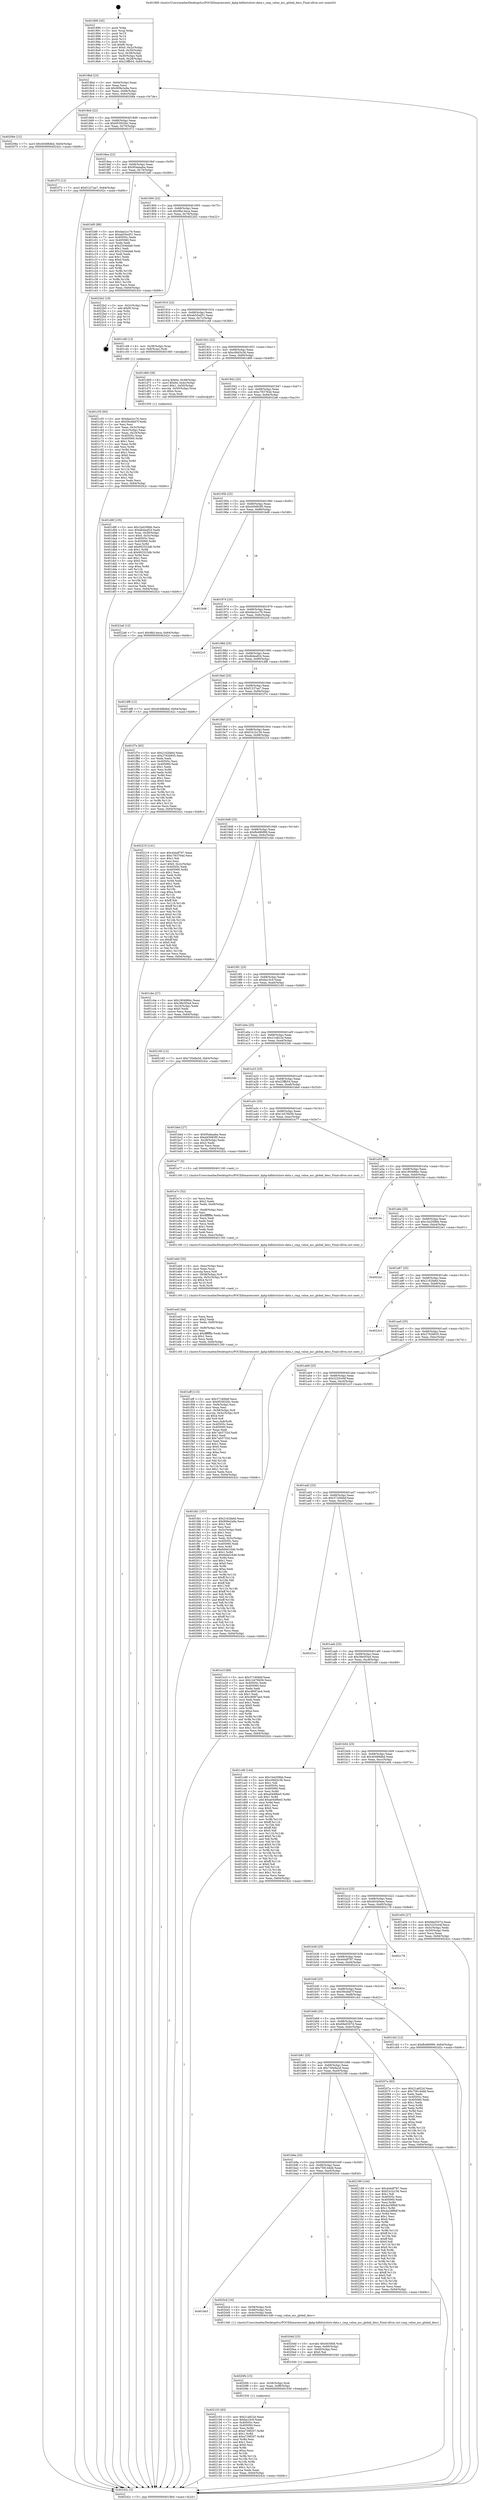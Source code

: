 digraph "0x401890" {
  label = "0x401890 (/mnt/c/Users/mathe/Desktop/tcc/POCII/binaries/extr_kphp-kdblistslists-data.c_cmp_value_asc_global_desc_Final-ollvm.out::main(0))"
  labelloc = "t"
  node[shape=record]

  Entry [label="",width=0.3,height=0.3,shape=circle,fillcolor=black,style=filled]
  "0x4018bd" [label="{
     0x4018bd [23]\l
     | [instrs]\l
     &nbsp;&nbsp;0x4018bd \<+3\>: mov -0x64(%rbp),%eax\l
     &nbsp;&nbsp;0x4018c0 \<+2\>: mov %eax,%ecx\l
     &nbsp;&nbsp;0x4018c2 \<+6\>: sub $0x909e2a9a,%ecx\l
     &nbsp;&nbsp;0x4018c8 \<+3\>: mov %eax,-0x68(%rbp)\l
     &nbsp;&nbsp;0x4018cb \<+3\>: mov %ecx,-0x6c(%rbp)\l
     &nbsp;&nbsp;0x4018ce \<+6\>: je 000000000040206e \<main+0x7de\>\l
  }"]
  "0x40206e" [label="{
     0x40206e [12]\l
     | [instrs]\l
     &nbsp;&nbsp;0x40206e \<+7\>: movl $0x40488dbd,-0x64(%rbp)\l
     &nbsp;&nbsp;0x402075 \<+5\>: jmp 000000000040242c \<main+0xb9c\>\l
  }"]
  "0x4018d4" [label="{
     0x4018d4 [22]\l
     | [instrs]\l
     &nbsp;&nbsp;0x4018d4 \<+5\>: jmp 00000000004018d9 \<main+0x49\>\l
     &nbsp;&nbsp;0x4018d9 \<+3\>: mov -0x68(%rbp),%eax\l
     &nbsp;&nbsp;0x4018dc \<+5\>: sub $0x9539326c,%eax\l
     &nbsp;&nbsp;0x4018e1 \<+3\>: mov %eax,-0x70(%rbp)\l
     &nbsp;&nbsp;0x4018e4 \<+6\>: je 0000000000401f72 \<main+0x6e2\>\l
  }"]
  Exit [label="",width=0.3,height=0.3,shape=circle,fillcolor=black,style=filled,peripheries=2]
  "0x401f72" [label="{
     0x401f72 [12]\l
     | [instrs]\l
     &nbsp;&nbsp;0x401f72 \<+7\>: movl $0xf1237aa7,-0x64(%rbp)\l
     &nbsp;&nbsp;0x401f79 \<+5\>: jmp 000000000040242c \<main+0xb9c\>\l
  }"]
  "0x4018ea" [label="{
     0x4018ea [22]\l
     | [instrs]\l
     &nbsp;&nbsp;0x4018ea \<+5\>: jmp 00000000004018ef \<main+0x5f\>\l
     &nbsp;&nbsp;0x4018ef \<+3\>: mov -0x68(%rbp),%eax\l
     &nbsp;&nbsp;0x4018f2 \<+5\>: sub $0x95abaaba,%eax\l
     &nbsp;&nbsp;0x4018f7 \<+3\>: mov %eax,-0x74(%rbp)\l
     &nbsp;&nbsp;0x4018fa \<+6\>: je 0000000000401bf0 \<main+0x360\>\l
  }"]
  "0x402103" [label="{
     0x402103 [93]\l
     | [instrs]\l
     &nbsp;&nbsp;0x402103 \<+5\>: mov $0x21a822d,%eax\l
     &nbsp;&nbsp;0x402108 \<+5\>: mov $0xba10c9,%edx\l
     &nbsp;&nbsp;0x40210d \<+7\>: mov 0x40505c,%esi\l
     &nbsp;&nbsp;0x402114 \<+7\>: mov 0x405060,%ecx\l
     &nbsp;&nbsp;0x40211b \<+3\>: mov %esi,%r8d\l
     &nbsp;&nbsp;0x40211e \<+7\>: sub $0xa739f207,%r8d\l
     &nbsp;&nbsp;0x402125 \<+4\>: sub $0x1,%r8d\l
     &nbsp;&nbsp;0x402129 \<+7\>: add $0xa739f207,%r8d\l
     &nbsp;&nbsp;0x402130 \<+4\>: imul %r8d,%esi\l
     &nbsp;&nbsp;0x402134 \<+3\>: and $0x1,%esi\l
     &nbsp;&nbsp;0x402137 \<+3\>: cmp $0x0,%esi\l
     &nbsp;&nbsp;0x40213a \<+4\>: sete %r9b\l
     &nbsp;&nbsp;0x40213e \<+3\>: cmp $0xa,%ecx\l
     &nbsp;&nbsp;0x402141 \<+4\>: setl %r10b\l
     &nbsp;&nbsp;0x402145 \<+3\>: mov %r9b,%r11b\l
     &nbsp;&nbsp;0x402148 \<+3\>: and %r10b,%r11b\l
     &nbsp;&nbsp;0x40214b \<+3\>: xor %r10b,%r9b\l
     &nbsp;&nbsp;0x40214e \<+3\>: or %r9b,%r11b\l
     &nbsp;&nbsp;0x402151 \<+4\>: test $0x1,%r11b\l
     &nbsp;&nbsp;0x402155 \<+3\>: cmovne %edx,%eax\l
     &nbsp;&nbsp;0x402158 \<+3\>: mov %eax,-0x64(%rbp)\l
     &nbsp;&nbsp;0x40215b \<+5\>: jmp 000000000040242c \<main+0xb9c\>\l
  }"]
  "0x401bf0" [label="{
     0x401bf0 [88]\l
     | [instrs]\l
     &nbsp;&nbsp;0x401bf0 \<+5\>: mov $0xdae2cc76,%eax\l
     &nbsp;&nbsp;0x401bf5 \<+5\>: mov $0xab55ed51,%ecx\l
     &nbsp;&nbsp;0x401bfa \<+7\>: mov 0x40505c,%edx\l
     &nbsp;&nbsp;0x401c01 \<+7\>: mov 0x405060,%esi\l
     &nbsp;&nbsp;0x401c08 \<+2\>: mov %edx,%edi\l
     &nbsp;&nbsp;0x401c0a \<+6\>: sub $0x2334bda8,%edi\l
     &nbsp;&nbsp;0x401c10 \<+3\>: sub $0x1,%edi\l
     &nbsp;&nbsp;0x401c13 \<+6\>: add $0x2334bda8,%edi\l
     &nbsp;&nbsp;0x401c19 \<+3\>: imul %edi,%edx\l
     &nbsp;&nbsp;0x401c1c \<+3\>: and $0x1,%edx\l
     &nbsp;&nbsp;0x401c1f \<+3\>: cmp $0x0,%edx\l
     &nbsp;&nbsp;0x401c22 \<+4\>: sete %r8b\l
     &nbsp;&nbsp;0x401c26 \<+3\>: cmp $0xa,%esi\l
     &nbsp;&nbsp;0x401c29 \<+4\>: setl %r9b\l
     &nbsp;&nbsp;0x401c2d \<+3\>: mov %r8b,%r10b\l
     &nbsp;&nbsp;0x401c30 \<+3\>: and %r9b,%r10b\l
     &nbsp;&nbsp;0x401c33 \<+3\>: xor %r9b,%r8b\l
     &nbsp;&nbsp;0x401c36 \<+3\>: or %r8b,%r10b\l
     &nbsp;&nbsp;0x401c39 \<+4\>: test $0x1,%r10b\l
     &nbsp;&nbsp;0x401c3d \<+3\>: cmovne %ecx,%eax\l
     &nbsp;&nbsp;0x401c40 \<+3\>: mov %eax,-0x64(%rbp)\l
     &nbsp;&nbsp;0x401c43 \<+5\>: jmp 000000000040242c \<main+0xb9c\>\l
  }"]
  "0x401900" [label="{
     0x401900 [22]\l
     | [instrs]\l
     &nbsp;&nbsp;0x401900 \<+5\>: jmp 0000000000401905 \<main+0x75\>\l
     &nbsp;&nbsp;0x401905 \<+3\>: mov -0x68(%rbp),%eax\l
     &nbsp;&nbsp;0x401908 \<+5\>: sub $0x9fa14eca,%eax\l
     &nbsp;&nbsp;0x40190d \<+3\>: mov %eax,-0x78(%rbp)\l
     &nbsp;&nbsp;0x401910 \<+6\>: je 00000000004022b2 \<main+0xa22\>\l
  }"]
  "0x4020f4" [label="{
     0x4020f4 [15]\l
     | [instrs]\l
     &nbsp;&nbsp;0x4020f4 \<+4\>: mov -0x58(%rbp),%rdi\l
     &nbsp;&nbsp;0x4020f8 \<+6\>: mov %eax,-0xf8(%rbp)\l
     &nbsp;&nbsp;0x4020fe \<+5\>: call 0000000000401030 \<free@plt\>\l
     | [calls]\l
     &nbsp;&nbsp;0x401030 \{1\} (unknown)\l
  }"]
  "0x4022b2" [label="{
     0x4022b2 [19]\l
     | [instrs]\l
     &nbsp;&nbsp;0x4022b2 \<+3\>: mov -0x2c(%rbp),%eax\l
     &nbsp;&nbsp;0x4022b5 \<+7\>: add $0xf0,%rsp\l
     &nbsp;&nbsp;0x4022bc \<+1\>: pop %rbx\l
     &nbsp;&nbsp;0x4022bd \<+2\>: pop %r12\l
     &nbsp;&nbsp;0x4022bf \<+2\>: pop %r14\l
     &nbsp;&nbsp;0x4022c1 \<+2\>: pop %r15\l
     &nbsp;&nbsp;0x4022c3 \<+1\>: pop %rbp\l
     &nbsp;&nbsp;0x4022c4 \<+1\>: ret\l
  }"]
  "0x401916" [label="{
     0x401916 [22]\l
     | [instrs]\l
     &nbsp;&nbsp;0x401916 \<+5\>: jmp 000000000040191b \<main+0x8b\>\l
     &nbsp;&nbsp;0x40191b \<+3\>: mov -0x68(%rbp),%eax\l
     &nbsp;&nbsp;0x40191e \<+5\>: sub $0xab55ed51,%eax\l
     &nbsp;&nbsp;0x401923 \<+3\>: mov %eax,-0x7c(%rbp)\l
     &nbsp;&nbsp;0x401926 \<+6\>: je 0000000000401c48 \<main+0x3b8\>\l
  }"]
  "0x4020dd" [label="{
     0x4020dd [23]\l
     | [instrs]\l
     &nbsp;&nbsp;0x4020dd \<+10\>: movabs $0x4030b6,%rdi\l
     &nbsp;&nbsp;0x4020e7 \<+3\>: mov %eax,-0x60(%rbp)\l
     &nbsp;&nbsp;0x4020ea \<+3\>: mov -0x60(%rbp),%esi\l
     &nbsp;&nbsp;0x4020ed \<+2\>: mov $0x0,%al\l
     &nbsp;&nbsp;0x4020ef \<+5\>: call 0000000000401040 \<printf@plt\>\l
     | [calls]\l
     &nbsp;&nbsp;0x401040 \{1\} (unknown)\l
  }"]
  "0x401c48" [label="{
     0x401c48 [13]\l
     | [instrs]\l
     &nbsp;&nbsp;0x401c48 \<+4\>: mov -0x38(%rbp),%rax\l
     &nbsp;&nbsp;0x401c4c \<+4\>: mov 0x8(%rax),%rdi\l
     &nbsp;&nbsp;0x401c50 \<+5\>: call 0000000000401060 \<atoi@plt\>\l
     | [calls]\l
     &nbsp;&nbsp;0x401060 \{1\} (unknown)\l
  }"]
  "0x40192c" [label="{
     0x40192c [22]\l
     | [instrs]\l
     &nbsp;&nbsp;0x40192c \<+5\>: jmp 0000000000401931 \<main+0xa1\>\l
     &nbsp;&nbsp;0x401931 \<+3\>: mov -0x68(%rbp),%eax\l
     &nbsp;&nbsp;0x401934 \<+5\>: sub $0xc06d3c36,%eax\l
     &nbsp;&nbsp;0x401939 \<+3\>: mov %eax,-0x80(%rbp)\l
     &nbsp;&nbsp;0x40193c \<+6\>: je 0000000000401d69 \<main+0x4d9\>\l
  }"]
  "0x401bb3" [label="{
     0x401bb3\l
  }", style=dashed]
  "0x401d69" [label="{
     0x401d69 [38]\l
     | [instrs]\l
     &nbsp;&nbsp;0x401d69 \<+8\>: movq $0x64,-0x48(%rbp)\l
     &nbsp;&nbsp;0x401d71 \<+7\>: movl $0x64,-0x4c(%rbp)\l
     &nbsp;&nbsp;0x401d78 \<+7\>: movl $0x1,-0x50(%rbp)\l
     &nbsp;&nbsp;0x401d7f \<+4\>: movslq -0x50(%rbp),%rax\l
     &nbsp;&nbsp;0x401d83 \<+4\>: shl $0x4,%rax\l
     &nbsp;&nbsp;0x401d87 \<+3\>: mov %rax,%rdi\l
     &nbsp;&nbsp;0x401d8a \<+5\>: call 0000000000401050 \<malloc@plt\>\l
     | [calls]\l
     &nbsp;&nbsp;0x401050 \{1\} (unknown)\l
  }"]
  "0x401942" [label="{
     0x401942 [25]\l
     | [instrs]\l
     &nbsp;&nbsp;0x401942 \<+5\>: jmp 0000000000401947 \<main+0xb7\>\l
     &nbsp;&nbsp;0x401947 \<+3\>: mov -0x68(%rbp),%eax\l
     &nbsp;&nbsp;0x40194a \<+5\>: sub $0xc783764d,%eax\l
     &nbsp;&nbsp;0x40194f \<+6\>: mov %eax,-0x84(%rbp)\l
     &nbsp;&nbsp;0x401955 \<+6\>: je 00000000004022a6 \<main+0xa16\>\l
  }"]
  "0x4020cd" [label="{
     0x4020cd [16]\l
     | [instrs]\l
     &nbsp;&nbsp;0x4020cd \<+4\>: mov -0x58(%rbp),%rdi\l
     &nbsp;&nbsp;0x4020d1 \<+4\>: mov -0x48(%rbp),%rsi\l
     &nbsp;&nbsp;0x4020d5 \<+3\>: mov -0x4c(%rbp),%edx\l
     &nbsp;&nbsp;0x4020d8 \<+5\>: call 00000000004013d0 \<cmp_value_asc_global_desc\>\l
     | [calls]\l
     &nbsp;&nbsp;0x4013d0 \{1\} (/mnt/c/Users/mathe/Desktop/tcc/POCII/binaries/extr_kphp-kdblistslists-data.c_cmp_value_asc_global_desc_Final-ollvm.out::cmp_value_asc_global_desc)\l
  }"]
  "0x4022a6" [label="{
     0x4022a6 [12]\l
     | [instrs]\l
     &nbsp;&nbsp;0x4022a6 \<+7\>: movl $0x9fa14eca,-0x64(%rbp)\l
     &nbsp;&nbsp;0x4022ad \<+5\>: jmp 000000000040242c \<main+0xb9c\>\l
  }"]
  "0x40195b" [label="{
     0x40195b [25]\l
     | [instrs]\l
     &nbsp;&nbsp;0x40195b \<+5\>: jmp 0000000000401960 \<main+0xd0\>\l
     &nbsp;&nbsp;0x401960 \<+3\>: mov -0x68(%rbp),%eax\l
     &nbsp;&nbsp;0x401963 \<+5\>: sub $0xd45683f0,%eax\l
     &nbsp;&nbsp;0x401968 \<+6\>: mov %eax,-0x88(%rbp)\l
     &nbsp;&nbsp;0x40196e \<+6\>: je 0000000000401bd8 \<main+0x348\>\l
  }"]
  "0x401b9a" [label="{
     0x401b9a [25]\l
     | [instrs]\l
     &nbsp;&nbsp;0x401b9a \<+5\>: jmp 0000000000401b9f \<main+0x30f\>\l
     &nbsp;&nbsp;0x401b9f \<+3\>: mov -0x68(%rbp),%eax\l
     &nbsp;&nbsp;0x401ba2 \<+5\>: sub $0x758144dd,%eax\l
     &nbsp;&nbsp;0x401ba7 \<+6\>: mov %eax,-0xe4(%rbp)\l
     &nbsp;&nbsp;0x401bad \<+6\>: je 00000000004020cd \<main+0x83d\>\l
  }"]
  "0x401bd8" [label="{
     0x401bd8\l
  }", style=dashed]
  "0x401974" [label="{
     0x401974 [25]\l
     | [instrs]\l
     &nbsp;&nbsp;0x401974 \<+5\>: jmp 0000000000401979 \<main+0xe9\>\l
     &nbsp;&nbsp;0x401979 \<+3\>: mov -0x68(%rbp),%eax\l
     &nbsp;&nbsp;0x40197c \<+5\>: sub $0xdae2cc76,%eax\l
     &nbsp;&nbsp;0x401981 \<+6\>: mov %eax,-0x8c(%rbp)\l
     &nbsp;&nbsp;0x401987 \<+6\>: je 00000000004022c5 \<main+0xa35\>\l
  }"]
  "0x402189" [label="{
     0x402189 [144]\l
     | [instrs]\l
     &nbsp;&nbsp;0x402189 \<+5\>: mov $0x444df787,%eax\l
     &nbsp;&nbsp;0x40218e \<+5\>: mov $0xf1b1b156,%ecx\l
     &nbsp;&nbsp;0x402193 \<+2\>: mov $0x1,%dl\l
     &nbsp;&nbsp;0x402195 \<+7\>: mov 0x40505c,%esi\l
     &nbsp;&nbsp;0x40219c \<+7\>: mov 0x405060,%edi\l
     &nbsp;&nbsp;0x4021a3 \<+3\>: mov %esi,%r8d\l
     &nbsp;&nbsp;0x4021a6 \<+7\>: add $0x4a29f9df,%r8d\l
     &nbsp;&nbsp;0x4021ad \<+4\>: sub $0x1,%r8d\l
     &nbsp;&nbsp;0x4021b1 \<+7\>: sub $0x4a29f9df,%r8d\l
     &nbsp;&nbsp;0x4021b8 \<+4\>: imul %r8d,%esi\l
     &nbsp;&nbsp;0x4021bc \<+3\>: and $0x1,%esi\l
     &nbsp;&nbsp;0x4021bf \<+3\>: cmp $0x0,%esi\l
     &nbsp;&nbsp;0x4021c2 \<+4\>: sete %r9b\l
     &nbsp;&nbsp;0x4021c6 \<+3\>: cmp $0xa,%edi\l
     &nbsp;&nbsp;0x4021c9 \<+4\>: setl %r10b\l
     &nbsp;&nbsp;0x4021cd \<+3\>: mov %r9b,%r11b\l
     &nbsp;&nbsp;0x4021d0 \<+4\>: xor $0xff,%r11b\l
     &nbsp;&nbsp;0x4021d4 \<+3\>: mov %r10b,%bl\l
     &nbsp;&nbsp;0x4021d7 \<+3\>: xor $0xff,%bl\l
     &nbsp;&nbsp;0x4021da \<+3\>: xor $0x0,%dl\l
     &nbsp;&nbsp;0x4021dd \<+3\>: mov %r11b,%r14b\l
     &nbsp;&nbsp;0x4021e0 \<+4\>: and $0x0,%r14b\l
     &nbsp;&nbsp;0x4021e4 \<+3\>: and %dl,%r9b\l
     &nbsp;&nbsp;0x4021e7 \<+3\>: mov %bl,%r15b\l
     &nbsp;&nbsp;0x4021ea \<+4\>: and $0x0,%r15b\l
     &nbsp;&nbsp;0x4021ee \<+3\>: and %dl,%r10b\l
     &nbsp;&nbsp;0x4021f1 \<+3\>: or %r9b,%r14b\l
     &nbsp;&nbsp;0x4021f4 \<+3\>: or %r10b,%r15b\l
     &nbsp;&nbsp;0x4021f7 \<+3\>: xor %r15b,%r14b\l
     &nbsp;&nbsp;0x4021fa \<+3\>: or %bl,%r11b\l
     &nbsp;&nbsp;0x4021fd \<+4\>: xor $0xff,%r11b\l
     &nbsp;&nbsp;0x402201 \<+3\>: or $0x0,%dl\l
     &nbsp;&nbsp;0x402204 \<+3\>: and %dl,%r11b\l
     &nbsp;&nbsp;0x402207 \<+3\>: or %r11b,%r14b\l
     &nbsp;&nbsp;0x40220a \<+4\>: test $0x1,%r14b\l
     &nbsp;&nbsp;0x40220e \<+3\>: cmovne %ecx,%eax\l
     &nbsp;&nbsp;0x402211 \<+3\>: mov %eax,-0x64(%rbp)\l
     &nbsp;&nbsp;0x402214 \<+5\>: jmp 000000000040242c \<main+0xb9c\>\l
  }"]
  "0x4022c5" [label="{
     0x4022c5\l
  }", style=dashed]
  "0x40198d" [label="{
     0x40198d [25]\l
     | [instrs]\l
     &nbsp;&nbsp;0x40198d \<+5\>: jmp 0000000000401992 \<main+0x102\>\l
     &nbsp;&nbsp;0x401992 \<+3\>: mov -0x68(%rbp),%eax\l
     &nbsp;&nbsp;0x401995 \<+5\>: sub $0xdb4eaf24,%eax\l
     &nbsp;&nbsp;0x40199a \<+6\>: mov %eax,-0x90(%rbp)\l
     &nbsp;&nbsp;0x4019a0 \<+6\>: je 0000000000401df8 \<main+0x568\>\l
  }"]
  "0x401b81" [label="{
     0x401b81 [25]\l
     | [instrs]\l
     &nbsp;&nbsp;0x401b81 \<+5\>: jmp 0000000000401b86 \<main+0x2f6\>\l
     &nbsp;&nbsp;0x401b86 \<+3\>: mov -0x68(%rbp),%eax\l
     &nbsp;&nbsp;0x401b89 \<+5\>: sub $0x730e9a3d,%eax\l
     &nbsp;&nbsp;0x401b8e \<+6\>: mov %eax,-0xe0(%rbp)\l
     &nbsp;&nbsp;0x401b94 \<+6\>: je 0000000000402189 \<main+0x8f9\>\l
  }"]
  "0x401df8" [label="{
     0x401df8 [12]\l
     | [instrs]\l
     &nbsp;&nbsp;0x401df8 \<+7\>: movl $0x40488dbd,-0x64(%rbp)\l
     &nbsp;&nbsp;0x401dff \<+5\>: jmp 000000000040242c \<main+0xb9c\>\l
  }"]
  "0x4019a6" [label="{
     0x4019a6 [25]\l
     | [instrs]\l
     &nbsp;&nbsp;0x4019a6 \<+5\>: jmp 00000000004019ab \<main+0x11b\>\l
     &nbsp;&nbsp;0x4019ab \<+3\>: mov -0x68(%rbp),%eax\l
     &nbsp;&nbsp;0x4019ae \<+5\>: sub $0xf1237aa7,%eax\l
     &nbsp;&nbsp;0x4019b3 \<+6\>: mov %eax,-0x94(%rbp)\l
     &nbsp;&nbsp;0x4019b9 \<+6\>: je 0000000000401f7e \<main+0x6ee\>\l
  }"]
  "0x40207a" [label="{
     0x40207a [83]\l
     | [instrs]\l
     &nbsp;&nbsp;0x40207a \<+5\>: mov $0x21a822d,%eax\l
     &nbsp;&nbsp;0x40207f \<+5\>: mov $0x758144dd,%ecx\l
     &nbsp;&nbsp;0x402084 \<+2\>: xor %edx,%edx\l
     &nbsp;&nbsp;0x402086 \<+7\>: mov 0x40505c,%esi\l
     &nbsp;&nbsp;0x40208d \<+7\>: mov 0x405060,%edi\l
     &nbsp;&nbsp;0x402094 \<+3\>: sub $0x1,%edx\l
     &nbsp;&nbsp;0x402097 \<+3\>: mov %esi,%r8d\l
     &nbsp;&nbsp;0x40209a \<+3\>: add %edx,%r8d\l
     &nbsp;&nbsp;0x40209d \<+4\>: imul %r8d,%esi\l
     &nbsp;&nbsp;0x4020a1 \<+3\>: and $0x1,%esi\l
     &nbsp;&nbsp;0x4020a4 \<+3\>: cmp $0x0,%esi\l
     &nbsp;&nbsp;0x4020a7 \<+4\>: sete %r9b\l
     &nbsp;&nbsp;0x4020ab \<+3\>: cmp $0xa,%edi\l
     &nbsp;&nbsp;0x4020ae \<+4\>: setl %r10b\l
     &nbsp;&nbsp;0x4020b2 \<+3\>: mov %r9b,%r11b\l
     &nbsp;&nbsp;0x4020b5 \<+3\>: and %r10b,%r11b\l
     &nbsp;&nbsp;0x4020b8 \<+3\>: xor %r10b,%r9b\l
     &nbsp;&nbsp;0x4020bb \<+3\>: or %r9b,%r11b\l
     &nbsp;&nbsp;0x4020be \<+4\>: test $0x1,%r11b\l
     &nbsp;&nbsp;0x4020c2 \<+3\>: cmovne %ecx,%eax\l
     &nbsp;&nbsp;0x4020c5 \<+3\>: mov %eax,-0x64(%rbp)\l
     &nbsp;&nbsp;0x4020c8 \<+5\>: jmp 000000000040242c \<main+0xb9c\>\l
  }"]
  "0x401f7e" [label="{
     0x401f7e [83]\l
     | [instrs]\l
     &nbsp;&nbsp;0x401f7e \<+5\>: mov $0x2162fa6d,%eax\l
     &nbsp;&nbsp;0x401f83 \<+5\>: mov $0x27926835,%ecx\l
     &nbsp;&nbsp;0x401f88 \<+2\>: xor %edx,%edx\l
     &nbsp;&nbsp;0x401f8a \<+7\>: mov 0x40505c,%esi\l
     &nbsp;&nbsp;0x401f91 \<+7\>: mov 0x405060,%edi\l
     &nbsp;&nbsp;0x401f98 \<+3\>: sub $0x1,%edx\l
     &nbsp;&nbsp;0x401f9b \<+3\>: mov %esi,%r8d\l
     &nbsp;&nbsp;0x401f9e \<+3\>: add %edx,%r8d\l
     &nbsp;&nbsp;0x401fa1 \<+4\>: imul %r8d,%esi\l
     &nbsp;&nbsp;0x401fa5 \<+3\>: and $0x1,%esi\l
     &nbsp;&nbsp;0x401fa8 \<+3\>: cmp $0x0,%esi\l
     &nbsp;&nbsp;0x401fab \<+4\>: sete %r9b\l
     &nbsp;&nbsp;0x401faf \<+3\>: cmp $0xa,%edi\l
     &nbsp;&nbsp;0x401fb2 \<+4\>: setl %r10b\l
     &nbsp;&nbsp;0x401fb6 \<+3\>: mov %r9b,%r11b\l
     &nbsp;&nbsp;0x401fb9 \<+3\>: and %r10b,%r11b\l
     &nbsp;&nbsp;0x401fbc \<+3\>: xor %r10b,%r9b\l
     &nbsp;&nbsp;0x401fbf \<+3\>: or %r9b,%r11b\l
     &nbsp;&nbsp;0x401fc2 \<+4\>: test $0x1,%r11b\l
     &nbsp;&nbsp;0x401fc6 \<+3\>: cmovne %ecx,%eax\l
     &nbsp;&nbsp;0x401fc9 \<+3\>: mov %eax,-0x64(%rbp)\l
     &nbsp;&nbsp;0x401fcc \<+5\>: jmp 000000000040242c \<main+0xb9c\>\l
  }"]
  "0x4019bf" [label="{
     0x4019bf [25]\l
     | [instrs]\l
     &nbsp;&nbsp;0x4019bf \<+5\>: jmp 00000000004019c4 \<main+0x134\>\l
     &nbsp;&nbsp;0x4019c4 \<+3\>: mov -0x68(%rbp),%eax\l
     &nbsp;&nbsp;0x4019c7 \<+5\>: sub $0xf1b1b156,%eax\l
     &nbsp;&nbsp;0x4019cc \<+6\>: mov %eax,-0x98(%rbp)\l
     &nbsp;&nbsp;0x4019d2 \<+6\>: je 0000000000402219 \<main+0x989\>\l
  }"]
  "0x401eff" [label="{
     0x401eff [115]\l
     | [instrs]\l
     &nbsp;&nbsp;0x401eff \<+5\>: mov $0x37160bbf,%ecx\l
     &nbsp;&nbsp;0x401f04 \<+5\>: mov $0x9539326c,%edx\l
     &nbsp;&nbsp;0x401f09 \<+6\>: mov -0xf4(%rbp),%esi\l
     &nbsp;&nbsp;0x401f0f \<+3\>: imul %eax,%esi\l
     &nbsp;&nbsp;0x401f12 \<+4\>: mov -0x58(%rbp),%r8\l
     &nbsp;&nbsp;0x401f16 \<+4\>: movslq -0x5c(%rbp),%r9\l
     &nbsp;&nbsp;0x401f1a \<+4\>: shl $0x4,%r9\l
     &nbsp;&nbsp;0x401f1e \<+3\>: add %r9,%r8\l
     &nbsp;&nbsp;0x401f21 \<+4\>: mov %esi,0x8(%r8)\l
     &nbsp;&nbsp;0x401f25 \<+7\>: mov 0x40505c,%eax\l
     &nbsp;&nbsp;0x401f2c \<+7\>: mov 0x405060,%esi\l
     &nbsp;&nbsp;0x401f33 \<+2\>: mov %eax,%edi\l
     &nbsp;&nbsp;0x401f35 \<+6\>: sub $0x7ab5732d,%edi\l
     &nbsp;&nbsp;0x401f3b \<+3\>: sub $0x1,%edi\l
     &nbsp;&nbsp;0x401f3e \<+6\>: add $0x7ab5732d,%edi\l
     &nbsp;&nbsp;0x401f44 \<+3\>: imul %edi,%eax\l
     &nbsp;&nbsp;0x401f47 \<+3\>: and $0x1,%eax\l
     &nbsp;&nbsp;0x401f4a \<+3\>: cmp $0x0,%eax\l
     &nbsp;&nbsp;0x401f4d \<+4\>: sete %r11b\l
     &nbsp;&nbsp;0x401f51 \<+3\>: cmp $0xa,%esi\l
     &nbsp;&nbsp;0x401f54 \<+3\>: setl %bl\l
     &nbsp;&nbsp;0x401f57 \<+3\>: mov %r11b,%r14b\l
     &nbsp;&nbsp;0x401f5a \<+3\>: and %bl,%r14b\l
     &nbsp;&nbsp;0x401f5d \<+3\>: xor %bl,%r11b\l
     &nbsp;&nbsp;0x401f60 \<+3\>: or %r11b,%r14b\l
     &nbsp;&nbsp;0x401f63 \<+4\>: test $0x1,%r14b\l
     &nbsp;&nbsp;0x401f67 \<+3\>: cmovne %edx,%ecx\l
     &nbsp;&nbsp;0x401f6a \<+3\>: mov %ecx,-0x64(%rbp)\l
     &nbsp;&nbsp;0x401f6d \<+5\>: jmp 000000000040242c \<main+0xb9c\>\l
  }"]
  "0x402219" [label="{
     0x402219 [141]\l
     | [instrs]\l
     &nbsp;&nbsp;0x402219 \<+5\>: mov $0x444df787,%eax\l
     &nbsp;&nbsp;0x40221e \<+5\>: mov $0xc783764d,%ecx\l
     &nbsp;&nbsp;0x402223 \<+2\>: mov $0x1,%dl\l
     &nbsp;&nbsp;0x402225 \<+2\>: xor %esi,%esi\l
     &nbsp;&nbsp;0x402227 \<+7\>: movl $0x0,-0x2c(%rbp)\l
     &nbsp;&nbsp;0x40222e \<+7\>: mov 0x40505c,%edi\l
     &nbsp;&nbsp;0x402235 \<+8\>: mov 0x405060,%r8d\l
     &nbsp;&nbsp;0x40223d \<+3\>: sub $0x1,%esi\l
     &nbsp;&nbsp;0x402240 \<+3\>: mov %edi,%r9d\l
     &nbsp;&nbsp;0x402243 \<+3\>: add %esi,%r9d\l
     &nbsp;&nbsp;0x402246 \<+4\>: imul %r9d,%edi\l
     &nbsp;&nbsp;0x40224a \<+3\>: and $0x1,%edi\l
     &nbsp;&nbsp;0x40224d \<+3\>: cmp $0x0,%edi\l
     &nbsp;&nbsp;0x402250 \<+4\>: sete %r10b\l
     &nbsp;&nbsp;0x402254 \<+4\>: cmp $0xa,%r8d\l
     &nbsp;&nbsp;0x402258 \<+4\>: setl %r11b\l
     &nbsp;&nbsp;0x40225c \<+3\>: mov %r10b,%bl\l
     &nbsp;&nbsp;0x40225f \<+3\>: xor $0xff,%bl\l
     &nbsp;&nbsp;0x402262 \<+3\>: mov %r11b,%r14b\l
     &nbsp;&nbsp;0x402265 \<+4\>: xor $0xff,%r14b\l
     &nbsp;&nbsp;0x402269 \<+3\>: xor $0x0,%dl\l
     &nbsp;&nbsp;0x40226c \<+3\>: mov %bl,%r15b\l
     &nbsp;&nbsp;0x40226f \<+4\>: and $0x0,%r15b\l
     &nbsp;&nbsp;0x402273 \<+3\>: and %dl,%r10b\l
     &nbsp;&nbsp;0x402276 \<+3\>: mov %r14b,%r12b\l
     &nbsp;&nbsp;0x402279 \<+4\>: and $0x0,%r12b\l
     &nbsp;&nbsp;0x40227d \<+3\>: and %dl,%r11b\l
     &nbsp;&nbsp;0x402280 \<+3\>: or %r10b,%r15b\l
     &nbsp;&nbsp;0x402283 \<+3\>: or %r11b,%r12b\l
     &nbsp;&nbsp;0x402286 \<+3\>: xor %r12b,%r15b\l
     &nbsp;&nbsp;0x402289 \<+3\>: or %r14b,%bl\l
     &nbsp;&nbsp;0x40228c \<+3\>: xor $0xff,%bl\l
     &nbsp;&nbsp;0x40228f \<+3\>: or $0x0,%dl\l
     &nbsp;&nbsp;0x402292 \<+2\>: and %dl,%bl\l
     &nbsp;&nbsp;0x402294 \<+3\>: or %bl,%r15b\l
     &nbsp;&nbsp;0x402297 \<+4\>: test $0x1,%r15b\l
     &nbsp;&nbsp;0x40229b \<+3\>: cmovne %ecx,%eax\l
     &nbsp;&nbsp;0x40229e \<+3\>: mov %eax,-0x64(%rbp)\l
     &nbsp;&nbsp;0x4022a1 \<+5\>: jmp 000000000040242c \<main+0xb9c\>\l
  }"]
  "0x4019d8" [label="{
     0x4019d8 [25]\l
     | [instrs]\l
     &nbsp;&nbsp;0x4019d8 \<+5\>: jmp 00000000004019dd \<main+0x14d\>\l
     &nbsp;&nbsp;0x4019dd \<+3\>: mov -0x68(%rbp),%eax\l
     &nbsp;&nbsp;0x4019e0 \<+5\>: sub $0xfb486999,%eax\l
     &nbsp;&nbsp;0x4019e5 \<+6\>: mov %eax,-0x9c(%rbp)\l
     &nbsp;&nbsp;0x4019eb \<+6\>: je 0000000000401cbe \<main+0x42e\>\l
  }"]
  "0x401ed3" [label="{
     0x401ed3 [44]\l
     | [instrs]\l
     &nbsp;&nbsp;0x401ed3 \<+2\>: xor %ecx,%ecx\l
     &nbsp;&nbsp;0x401ed5 \<+5\>: mov $0x2,%edx\l
     &nbsp;&nbsp;0x401eda \<+6\>: mov %edx,-0xf0(%rbp)\l
     &nbsp;&nbsp;0x401ee0 \<+1\>: cltd\l
     &nbsp;&nbsp;0x401ee1 \<+6\>: mov -0xf0(%rbp),%esi\l
     &nbsp;&nbsp;0x401ee7 \<+2\>: idiv %esi\l
     &nbsp;&nbsp;0x401ee9 \<+6\>: imul $0xfffffffe,%edx,%edx\l
     &nbsp;&nbsp;0x401eef \<+3\>: sub $0x1,%ecx\l
     &nbsp;&nbsp;0x401ef2 \<+2\>: sub %ecx,%edx\l
     &nbsp;&nbsp;0x401ef4 \<+6\>: mov %edx,-0xf4(%rbp)\l
     &nbsp;&nbsp;0x401efa \<+5\>: call 0000000000401160 \<next_i\>\l
     | [calls]\l
     &nbsp;&nbsp;0x401160 \{1\} (/mnt/c/Users/mathe/Desktop/tcc/POCII/binaries/extr_kphp-kdblistslists-data.c_cmp_value_asc_global_desc_Final-ollvm.out::next_i)\l
  }"]
  "0x401cbe" [label="{
     0x401cbe [27]\l
     | [instrs]\l
     &nbsp;&nbsp;0x401cbe \<+5\>: mov $0x180496bc,%eax\l
     &nbsp;&nbsp;0x401cc3 \<+5\>: mov $0x38e5f3a4,%ecx\l
     &nbsp;&nbsp;0x401cc8 \<+3\>: mov -0x24(%rbp),%edx\l
     &nbsp;&nbsp;0x401ccb \<+3\>: cmp $0x0,%edx\l
     &nbsp;&nbsp;0x401cce \<+3\>: cmove %ecx,%eax\l
     &nbsp;&nbsp;0x401cd1 \<+3\>: mov %eax,-0x64(%rbp)\l
     &nbsp;&nbsp;0x401cd4 \<+5\>: jmp 000000000040242c \<main+0xb9c\>\l
  }"]
  "0x4019f1" [label="{
     0x4019f1 [25]\l
     | [instrs]\l
     &nbsp;&nbsp;0x4019f1 \<+5\>: jmp 00000000004019f6 \<main+0x166\>\l
     &nbsp;&nbsp;0x4019f6 \<+3\>: mov -0x68(%rbp),%eax\l
     &nbsp;&nbsp;0x4019f9 \<+5\>: sub $0xba10c9,%eax\l
     &nbsp;&nbsp;0x4019fe \<+6\>: mov %eax,-0xa0(%rbp)\l
     &nbsp;&nbsp;0x401a04 \<+6\>: je 0000000000402160 \<main+0x8d0\>\l
  }"]
  "0x401eb0" [label="{
     0x401eb0 [35]\l
     | [instrs]\l
     &nbsp;&nbsp;0x401eb0 \<+6\>: mov -0xec(%rbp),%ecx\l
     &nbsp;&nbsp;0x401eb6 \<+3\>: imul %eax,%ecx\l
     &nbsp;&nbsp;0x401eb9 \<+3\>: movslq %ecx,%r8\l
     &nbsp;&nbsp;0x401ebc \<+4\>: mov -0x58(%rbp),%r9\l
     &nbsp;&nbsp;0x401ec0 \<+4\>: movslq -0x5c(%rbp),%r10\l
     &nbsp;&nbsp;0x401ec4 \<+4\>: shl $0x4,%r10\l
     &nbsp;&nbsp;0x401ec8 \<+3\>: add %r10,%r9\l
     &nbsp;&nbsp;0x401ecb \<+3\>: mov %r8,(%r9)\l
     &nbsp;&nbsp;0x401ece \<+5\>: call 0000000000401160 \<next_i\>\l
     | [calls]\l
     &nbsp;&nbsp;0x401160 \{1\} (/mnt/c/Users/mathe/Desktop/tcc/POCII/binaries/extr_kphp-kdblistslists-data.c_cmp_value_asc_global_desc_Final-ollvm.out::next_i)\l
  }"]
  "0x402160" [label="{
     0x402160 [12]\l
     | [instrs]\l
     &nbsp;&nbsp;0x402160 \<+7\>: movl $0x730e9a3d,-0x64(%rbp)\l
     &nbsp;&nbsp;0x402167 \<+5\>: jmp 000000000040242c \<main+0xb9c\>\l
  }"]
  "0x401a0a" [label="{
     0x401a0a [25]\l
     | [instrs]\l
     &nbsp;&nbsp;0x401a0a \<+5\>: jmp 0000000000401a0f \<main+0x17f\>\l
     &nbsp;&nbsp;0x401a0f \<+3\>: mov -0x68(%rbp),%eax\l
     &nbsp;&nbsp;0x401a12 \<+5\>: sub $0x21a822d,%eax\l
     &nbsp;&nbsp;0x401a17 \<+6\>: mov %eax,-0xa4(%rbp)\l
     &nbsp;&nbsp;0x401a1d \<+6\>: je 00000000004023dc \<main+0xb4c\>\l
  }"]
  "0x401e7c" [label="{
     0x401e7c [52]\l
     | [instrs]\l
     &nbsp;&nbsp;0x401e7c \<+2\>: xor %ecx,%ecx\l
     &nbsp;&nbsp;0x401e7e \<+5\>: mov $0x2,%edx\l
     &nbsp;&nbsp;0x401e83 \<+6\>: mov %edx,-0xe8(%rbp)\l
     &nbsp;&nbsp;0x401e89 \<+1\>: cltd\l
     &nbsp;&nbsp;0x401e8a \<+6\>: mov -0xe8(%rbp),%esi\l
     &nbsp;&nbsp;0x401e90 \<+2\>: idiv %esi\l
     &nbsp;&nbsp;0x401e92 \<+6\>: imul $0xfffffffe,%edx,%edx\l
     &nbsp;&nbsp;0x401e98 \<+2\>: mov %ecx,%edi\l
     &nbsp;&nbsp;0x401e9a \<+2\>: sub %edx,%edi\l
     &nbsp;&nbsp;0x401e9c \<+2\>: mov %ecx,%edx\l
     &nbsp;&nbsp;0x401e9e \<+3\>: sub $0x1,%edx\l
     &nbsp;&nbsp;0x401ea1 \<+2\>: add %edx,%edi\l
     &nbsp;&nbsp;0x401ea3 \<+2\>: sub %edi,%ecx\l
     &nbsp;&nbsp;0x401ea5 \<+6\>: mov %ecx,-0xec(%rbp)\l
     &nbsp;&nbsp;0x401eab \<+5\>: call 0000000000401160 \<next_i\>\l
     | [calls]\l
     &nbsp;&nbsp;0x401160 \{1\} (/mnt/c/Users/mathe/Desktop/tcc/POCII/binaries/extr_kphp-kdblistslists-data.c_cmp_value_asc_global_desc_Final-ollvm.out::next_i)\l
  }"]
  "0x4023dc" [label="{
     0x4023dc\l
  }", style=dashed]
  "0x401a23" [label="{
     0x401a23 [25]\l
     | [instrs]\l
     &nbsp;&nbsp;0x401a23 \<+5\>: jmp 0000000000401a28 \<main+0x198\>\l
     &nbsp;&nbsp;0x401a28 \<+3\>: mov -0x68(%rbp),%eax\l
     &nbsp;&nbsp;0x401a2b \<+5\>: sub $0x23ffb54,%eax\l
     &nbsp;&nbsp;0x401a30 \<+6\>: mov %eax,-0xa8(%rbp)\l
     &nbsp;&nbsp;0x401a36 \<+6\>: je 0000000000401bbd \<main+0x32d\>\l
  }"]
  "0x401d8f" [label="{
     0x401d8f [105]\l
     | [instrs]\l
     &nbsp;&nbsp;0x401d8f \<+5\>: mov $0x1b4209bb,%ecx\l
     &nbsp;&nbsp;0x401d94 \<+5\>: mov $0xdb4eaf24,%edx\l
     &nbsp;&nbsp;0x401d99 \<+4\>: mov %rax,-0x58(%rbp)\l
     &nbsp;&nbsp;0x401d9d \<+7\>: movl $0x0,-0x5c(%rbp)\l
     &nbsp;&nbsp;0x401da4 \<+7\>: mov 0x40505c,%esi\l
     &nbsp;&nbsp;0x401dab \<+8\>: mov 0x405060,%r8d\l
     &nbsp;&nbsp;0x401db3 \<+3\>: mov %esi,%r9d\l
     &nbsp;&nbsp;0x401db6 \<+7\>: add $0x902523db,%r9d\l
     &nbsp;&nbsp;0x401dbd \<+4\>: sub $0x1,%r9d\l
     &nbsp;&nbsp;0x401dc1 \<+7\>: sub $0x902523db,%r9d\l
     &nbsp;&nbsp;0x401dc8 \<+4\>: imul %r9d,%esi\l
     &nbsp;&nbsp;0x401dcc \<+3\>: and $0x1,%esi\l
     &nbsp;&nbsp;0x401dcf \<+3\>: cmp $0x0,%esi\l
     &nbsp;&nbsp;0x401dd2 \<+4\>: sete %r10b\l
     &nbsp;&nbsp;0x401dd6 \<+4\>: cmp $0xa,%r8d\l
     &nbsp;&nbsp;0x401dda \<+4\>: setl %r11b\l
     &nbsp;&nbsp;0x401dde \<+3\>: mov %r10b,%bl\l
     &nbsp;&nbsp;0x401de1 \<+3\>: and %r11b,%bl\l
     &nbsp;&nbsp;0x401de4 \<+3\>: xor %r11b,%r10b\l
     &nbsp;&nbsp;0x401de7 \<+3\>: or %r10b,%bl\l
     &nbsp;&nbsp;0x401dea \<+3\>: test $0x1,%bl\l
     &nbsp;&nbsp;0x401ded \<+3\>: cmovne %edx,%ecx\l
     &nbsp;&nbsp;0x401df0 \<+3\>: mov %ecx,-0x64(%rbp)\l
     &nbsp;&nbsp;0x401df3 \<+5\>: jmp 000000000040242c \<main+0xb9c\>\l
  }"]
  "0x401bbd" [label="{
     0x401bbd [27]\l
     | [instrs]\l
     &nbsp;&nbsp;0x401bbd \<+5\>: mov $0x95abaaba,%eax\l
     &nbsp;&nbsp;0x401bc2 \<+5\>: mov $0xd45683f0,%ecx\l
     &nbsp;&nbsp;0x401bc7 \<+3\>: mov -0x28(%rbp),%edx\l
     &nbsp;&nbsp;0x401bca \<+3\>: cmp $0x2,%edx\l
     &nbsp;&nbsp;0x401bcd \<+3\>: cmovne %ecx,%eax\l
     &nbsp;&nbsp;0x401bd0 \<+3\>: mov %eax,-0x64(%rbp)\l
     &nbsp;&nbsp;0x401bd3 \<+5\>: jmp 000000000040242c \<main+0xb9c\>\l
  }"]
  "0x401a3c" [label="{
     0x401a3c [25]\l
     | [instrs]\l
     &nbsp;&nbsp;0x401a3c \<+5\>: jmp 0000000000401a41 \<main+0x1b1\>\l
     &nbsp;&nbsp;0x401a41 \<+3\>: mov -0x68(%rbp),%eax\l
     &nbsp;&nbsp;0x401a44 \<+5\>: sub $0x14476b56,%eax\l
     &nbsp;&nbsp;0x401a49 \<+6\>: mov %eax,-0xac(%rbp)\l
     &nbsp;&nbsp;0x401a4f \<+6\>: je 0000000000401e77 \<main+0x5e7\>\l
  }"]
  "0x40242c" [label="{
     0x40242c [5]\l
     | [instrs]\l
     &nbsp;&nbsp;0x40242c \<+5\>: jmp 00000000004018bd \<main+0x2d\>\l
  }"]
  "0x401890" [label="{
     0x401890 [45]\l
     | [instrs]\l
     &nbsp;&nbsp;0x401890 \<+1\>: push %rbp\l
     &nbsp;&nbsp;0x401891 \<+3\>: mov %rsp,%rbp\l
     &nbsp;&nbsp;0x401894 \<+2\>: push %r15\l
     &nbsp;&nbsp;0x401896 \<+2\>: push %r14\l
     &nbsp;&nbsp;0x401898 \<+2\>: push %r12\l
     &nbsp;&nbsp;0x40189a \<+1\>: push %rbx\l
     &nbsp;&nbsp;0x40189b \<+7\>: sub $0xf0,%rsp\l
     &nbsp;&nbsp;0x4018a2 \<+7\>: movl $0x0,-0x2c(%rbp)\l
     &nbsp;&nbsp;0x4018a9 \<+3\>: mov %edi,-0x30(%rbp)\l
     &nbsp;&nbsp;0x4018ac \<+4\>: mov %rsi,-0x38(%rbp)\l
     &nbsp;&nbsp;0x4018b0 \<+3\>: mov -0x30(%rbp),%edi\l
     &nbsp;&nbsp;0x4018b3 \<+3\>: mov %edi,-0x28(%rbp)\l
     &nbsp;&nbsp;0x4018b6 \<+7\>: movl $0x23ffb54,-0x64(%rbp)\l
  }"]
  "0x401c55" [label="{
     0x401c55 [93]\l
     | [instrs]\l
     &nbsp;&nbsp;0x401c55 \<+5\>: mov $0xdae2cc76,%ecx\l
     &nbsp;&nbsp;0x401c5a \<+5\>: mov $0x59cddd7f,%edx\l
     &nbsp;&nbsp;0x401c5f \<+2\>: xor %esi,%esi\l
     &nbsp;&nbsp;0x401c61 \<+3\>: mov %eax,-0x3c(%rbp)\l
     &nbsp;&nbsp;0x401c64 \<+3\>: mov -0x3c(%rbp),%eax\l
     &nbsp;&nbsp;0x401c67 \<+3\>: mov %eax,-0x24(%rbp)\l
     &nbsp;&nbsp;0x401c6a \<+7\>: mov 0x40505c,%eax\l
     &nbsp;&nbsp;0x401c71 \<+8\>: mov 0x405060,%r8d\l
     &nbsp;&nbsp;0x401c79 \<+3\>: sub $0x1,%esi\l
     &nbsp;&nbsp;0x401c7c \<+3\>: mov %eax,%r9d\l
     &nbsp;&nbsp;0x401c7f \<+3\>: add %esi,%r9d\l
     &nbsp;&nbsp;0x401c82 \<+4\>: imul %r9d,%eax\l
     &nbsp;&nbsp;0x401c86 \<+3\>: and $0x1,%eax\l
     &nbsp;&nbsp;0x401c89 \<+3\>: cmp $0x0,%eax\l
     &nbsp;&nbsp;0x401c8c \<+4\>: sete %r10b\l
     &nbsp;&nbsp;0x401c90 \<+4\>: cmp $0xa,%r8d\l
     &nbsp;&nbsp;0x401c94 \<+4\>: setl %r11b\l
     &nbsp;&nbsp;0x401c98 \<+3\>: mov %r10b,%bl\l
     &nbsp;&nbsp;0x401c9b \<+3\>: and %r11b,%bl\l
     &nbsp;&nbsp;0x401c9e \<+3\>: xor %r11b,%r10b\l
     &nbsp;&nbsp;0x401ca1 \<+3\>: or %r10b,%bl\l
     &nbsp;&nbsp;0x401ca4 \<+3\>: test $0x1,%bl\l
     &nbsp;&nbsp;0x401ca7 \<+3\>: cmovne %edx,%ecx\l
     &nbsp;&nbsp;0x401caa \<+3\>: mov %ecx,-0x64(%rbp)\l
     &nbsp;&nbsp;0x401cad \<+5\>: jmp 000000000040242c \<main+0xb9c\>\l
  }"]
  "0x401b68" [label="{
     0x401b68 [25]\l
     | [instrs]\l
     &nbsp;&nbsp;0x401b68 \<+5\>: jmp 0000000000401b6d \<main+0x2dd\>\l
     &nbsp;&nbsp;0x401b6d \<+3\>: mov -0x68(%rbp),%eax\l
     &nbsp;&nbsp;0x401b70 \<+5\>: sub $0x69a5507d,%eax\l
     &nbsp;&nbsp;0x401b75 \<+6\>: mov %eax,-0xdc(%rbp)\l
     &nbsp;&nbsp;0x401b7b \<+6\>: je 000000000040207a \<main+0x7ea\>\l
  }"]
  "0x401e77" [label="{
     0x401e77 [5]\l
     | [instrs]\l
     &nbsp;&nbsp;0x401e77 \<+5\>: call 0000000000401160 \<next_i\>\l
     | [calls]\l
     &nbsp;&nbsp;0x401160 \{1\} (/mnt/c/Users/mathe/Desktop/tcc/POCII/binaries/extr_kphp-kdblistslists-data.c_cmp_value_asc_global_desc_Final-ollvm.out::next_i)\l
  }"]
  "0x401a55" [label="{
     0x401a55 [25]\l
     | [instrs]\l
     &nbsp;&nbsp;0x401a55 \<+5\>: jmp 0000000000401a5a \<main+0x1ca\>\l
     &nbsp;&nbsp;0x401a5a \<+3\>: mov -0x68(%rbp),%eax\l
     &nbsp;&nbsp;0x401a5d \<+5\>: sub $0x180496bc,%eax\l
     &nbsp;&nbsp;0x401a62 \<+6\>: mov %eax,-0xb0(%rbp)\l
     &nbsp;&nbsp;0x401a68 \<+6\>: je 000000000040216c \<main+0x8dc\>\l
  }"]
  "0x401cb2" [label="{
     0x401cb2 [12]\l
     | [instrs]\l
     &nbsp;&nbsp;0x401cb2 \<+7\>: movl $0xfb486999,-0x64(%rbp)\l
     &nbsp;&nbsp;0x401cb9 \<+5\>: jmp 000000000040242c \<main+0xb9c\>\l
  }"]
  "0x40216c" [label="{
     0x40216c\l
  }", style=dashed]
  "0x401a6e" [label="{
     0x401a6e [25]\l
     | [instrs]\l
     &nbsp;&nbsp;0x401a6e \<+5\>: jmp 0000000000401a73 \<main+0x1e3\>\l
     &nbsp;&nbsp;0x401a73 \<+3\>: mov -0x68(%rbp),%eax\l
     &nbsp;&nbsp;0x401a76 \<+5\>: sub $0x1b4209bb,%eax\l
     &nbsp;&nbsp;0x401a7b \<+6\>: mov %eax,-0xb4(%rbp)\l
     &nbsp;&nbsp;0x401a81 \<+6\>: je 00000000004022e1 \<main+0xa51\>\l
  }"]
  "0x401b4f" [label="{
     0x401b4f [25]\l
     | [instrs]\l
     &nbsp;&nbsp;0x401b4f \<+5\>: jmp 0000000000401b54 \<main+0x2c4\>\l
     &nbsp;&nbsp;0x401b54 \<+3\>: mov -0x68(%rbp),%eax\l
     &nbsp;&nbsp;0x401b57 \<+5\>: sub $0x59cddd7f,%eax\l
     &nbsp;&nbsp;0x401b5c \<+6\>: mov %eax,-0xd8(%rbp)\l
     &nbsp;&nbsp;0x401b62 \<+6\>: je 0000000000401cb2 \<main+0x422\>\l
  }"]
  "0x4022e1" [label="{
     0x4022e1\l
  }", style=dashed]
  "0x401a87" [label="{
     0x401a87 [25]\l
     | [instrs]\l
     &nbsp;&nbsp;0x401a87 \<+5\>: jmp 0000000000401a8c \<main+0x1fc\>\l
     &nbsp;&nbsp;0x401a8c \<+3\>: mov -0x68(%rbp),%eax\l
     &nbsp;&nbsp;0x401a8f \<+5\>: sub $0x2162fa6d,%eax\l
     &nbsp;&nbsp;0x401a94 \<+6\>: mov %eax,-0xb8(%rbp)\l
     &nbsp;&nbsp;0x401a9a \<+6\>: je 00000000004023c3 \<main+0xb33\>\l
  }"]
  "0x40241e" [label="{
     0x40241e\l
  }", style=dashed]
  "0x4023c3" [label="{
     0x4023c3\l
  }", style=dashed]
  "0x401aa0" [label="{
     0x401aa0 [25]\l
     | [instrs]\l
     &nbsp;&nbsp;0x401aa0 \<+5\>: jmp 0000000000401aa5 \<main+0x215\>\l
     &nbsp;&nbsp;0x401aa5 \<+3\>: mov -0x68(%rbp),%eax\l
     &nbsp;&nbsp;0x401aa8 \<+5\>: sub $0x27926835,%eax\l
     &nbsp;&nbsp;0x401aad \<+6\>: mov %eax,-0xbc(%rbp)\l
     &nbsp;&nbsp;0x401ab3 \<+6\>: je 0000000000401fd1 \<main+0x741\>\l
  }"]
  "0x401b36" [label="{
     0x401b36 [25]\l
     | [instrs]\l
     &nbsp;&nbsp;0x401b36 \<+5\>: jmp 0000000000401b3b \<main+0x2ab\>\l
     &nbsp;&nbsp;0x401b3b \<+3\>: mov -0x68(%rbp),%eax\l
     &nbsp;&nbsp;0x401b3e \<+5\>: sub $0x444df787,%eax\l
     &nbsp;&nbsp;0x401b43 \<+6\>: mov %eax,-0xd4(%rbp)\l
     &nbsp;&nbsp;0x401b49 \<+6\>: je 000000000040241e \<main+0xb8e\>\l
  }"]
  "0x401fd1" [label="{
     0x401fd1 [157]\l
     | [instrs]\l
     &nbsp;&nbsp;0x401fd1 \<+5\>: mov $0x2162fa6d,%eax\l
     &nbsp;&nbsp;0x401fd6 \<+5\>: mov $0x909e2a9a,%ecx\l
     &nbsp;&nbsp;0x401fdb \<+2\>: mov $0x1,%dl\l
     &nbsp;&nbsp;0x401fdd \<+2\>: xor %esi,%esi\l
     &nbsp;&nbsp;0x401fdf \<+3\>: mov -0x5c(%rbp),%edi\l
     &nbsp;&nbsp;0x401fe2 \<+3\>: sub $0x1,%esi\l
     &nbsp;&nbsp;0x401fe5 \<+2\>: sub %esi,%edi\l
     &nbsp;&nbsp;0x401fe7 \<+3\>: mov %edi,-0x5c(%rbp)\l
     &nbsp;&nbsp;0x401fea \<+7\>: mov 0x40505c,%esi\l
     &nbsp;&nbsp;0x401ff1 \<+7\>: mov 0x405060,%edi\l
     &nbsp;&nbsp;0x401ff8 \<+3\>: mov %esi,%r8d\l
     &nbsp;&nbsp;0x401ffb \<+7\>: add $0x6d4d1646,%r8d\l
     &nbsp;&nbsp;0x402002 \<+4\>: sub $0x1,%r8d\l
     &nbsp;&nbsp;0x402006 \<+7\>: sub $0x6d4d1646,%r8d\l
     &nbsp;&nbsp;0x40200d \<+4\>: imul %r8d,%esi\l
     &nbsp;&nbsp;0x402011 \<+3\>: and $0x1,%esi\l
     &nbsp;&nbsp;0x402014 \<+3\>: cmp $0x0,%esi\l
     &nbsp;&nbsp;0x402017 \<+4\>: sete %r9b\l
     &nbsp;&nbsp;0x40201b \<+3\>: cmp $0xa,%edi\l
     &nbsp;&nbsp;0x40201e \<+4\>: setl %r10b\l
     &nbsp;&nbsp;0x402022 \<+3\>: mov %r9b,%r11b\l
     &nbsp;&nbsp;0x402025 \<+4\>: xor $0xff,%r11b\l
     &nbsp;&nbsp;0x402029 \<+3\>: mov %r10b,%bl\l
     &nbsp;&nbsp;0x40202c \<+3\>: xor $0xff,%bl\l
     &nbsp;&nbsp;0x40202f \<+3\>: xor $0x1,%dl\l
     &nbsp;&nbsp;0x402032 \<+3\>: mov %r11b,%r14b\l
     &nbsp;&nbsp;0x402035 \<+4\>: and $0xff,%r14b\l
     &nbsp;&nbsp;0x402039 \<+3\>: and %dl,%r9b\l
     &nbsp;&nbsp;0x40203c \<+3\>: mov %bl,%r15b\l
     &nbsp;&nbsp;0x40203f \<+4\>: and $0xff,%r15b\l
     &nbsp;&nbsp;0x402043 \<+3\>: and %dl,%r10b\l
     &nbsp;&nbsp;0x402046 \<+3\>: or %r9b,%r14b\l
     &nbsp;&nbsp;0x402049 \<+3\>: or %r10b,%r15b\l
     &nbsp;&nbsp;0x40204c \<+3\>: xor %r15b,%r14b\l
     &nbsp;&nbsp;0x40204f \<+3\>: or %bl,%r11b\l
     &nbsp;&nbsp;0x402052 \<+4\>: xor $0xff,%r11b\l
     &nbsp;&nbsp;0x402056 \<+3\>: or $0x1,%dl\l
     &nbsp;&nbsp;0x402059 \<+3\>: and %dl,%r11b\l
     &nbsp;&nbsp;0x40205c \<+3\>: or %r11b,%r14b\l
     &nbsp;&nbsp;0x40205f \<+4\>: test $0x1,%r14b\l
     &nbsp;&nbsp;0x402063 \<+3\>: cmovne %ecx,%eax\l
     &nbsp;&nbsp;0x402066 \<+3\>: mov %eax,-0x64(%rbp)\l
     &nbsp;&nbsp;0x402069 \<+5\>: jmp 000000000040242c \<main+0xb9c\>\l
  }"]
  "0x401ab9" [label="{
     0x401ab9 [25]\l
     | [instrs]\l
     &nbsp;&nbsp;0x401ab9 \<+5\>: jmp 0000000000401abe \<main+0x22e\>\l
     &nbsp;&nbsp;0x401abe \<+3\>: mov -0x68(%rbp),%eax\l
     &nbsp;&nbsp;0x401ac1 \<+5\>: sub $0x3225c04f,%eax\l
     &nbsp;&nbsp;0x401ac6 \<+6\>: mov %eax,-0xc0(%rbp)\l
     &nbsp;&nbsp;0x401acc \<+6\>: je 0000000000401e1f \<main+0x58f\>\l
  }"]
  "0x402178" [label="{
     0x402178\l
  }", style=dashed]
  "0x401e1f" [label="{
     0x401e1f [88]\l
     | [instrs]\l
     &nbsp;&nbsp;0x401e1f \<+5\>: mov $0x37160bbf,%eax\l
     &nbsp;&nbsp;0x401e24 \<+5\>: mov $0x14476b56,%ecx\l
     &nbsp;&nbsp;0x401e29 \<+7\>: mov 0x40505c,%edx\l
     &nbsp;&nbsp;0x401e30 \<+7\>: mov 0x405060,%esi\l
     &nbsp;&nbsp;0x401e37 \<+2\>: mov %edx,%edi\l
     &nbsp;&nbsp;0x401e39 \<+6\>: add $0xc8087ae4,%edi\l
     &nbsp;&nbsp;0x401e3f \<+3\>: sub $0x1,%edi\l
     &nbsp;&nbsp;0x401e42 \<+6\>: sub $0xc8087ae4,%edi\l
     &nbsp;&nbsp;0x401e48 \<+3\>: imul %edi,%edx\l
     &nbsp;&nbsp;0x401e4b \<+3\>: and $0x1,%edx\l
     &nbsp;&nbsp;0x401e4e \<+3\>: cmp $0x0,%edx\l
     &nbsp;&nbsp;0x401e51 \<+4\>: sete %r8b\l
     &nbsp;&nbsp;0x401e55 \<+3\>: cmp $0xa,%esi\l
     &nbsp;&nbsp;0x401e58 \<+4\>: setl %r9b\l
     &nbsp;&nbsp;0x401e5c \<+3\>: mov %r8b,%r10b\l
     &nbsp;&nbsp;0x401e5f \<+3\>: and %r9b,%r10b\l
     &nbsp;&nbsp;0x401e62 \<+3\>: xor %r9b,%r8b\l
     &nbsp;&nbsp;0x401e65 \<+3\>: or %r8b,%r10b\l
     &nbsp;&nbsp;0x401e68 \<+4\>: test $0x1,%r10b\l
     &nbsp;&nbsp;0x401e6c \<+3\>: cmovne %ecx,%eax\l
     &nbsp;&nbsp;0x401e6f \<+3\>: mov %eax,-0x64(%rbp)\l
     &nbsp;&nbsp;0x401e72 \<+5\>: jmp 000000000040242c \<main+0xb9c\>\l
  }"]
  "0x401ad2" [label="{
     0x401ad2 [25]\l
     | [instrs]\l
     &nbsp;&nbsp;0x401ad2 \<+5\>: jmp 0000000000401ad7 \<main+0x247\>\l
     &nbsp;&nbsp;0x401ad7 \<+3\>: mov -0x68(%rbp),%eax\l
     &nbsp;&nbsp;0x401ada \<+5\>: sub $0x37160bbf,%eax\l
     &nbsp;&nbsp;0x401adf \<+6\>: mov %eax,-0xc4(%rbp)\l
     &nbsp;&nbsp;0x401ae5 \<+6\>: je 000000000040231e \<main+0xa8e\>\l
  }"]
  "0x401b1d" [label="{
     0x401b1d [25]\l
     | [instrs]\l
     &nbsp;&nbsp;0x401b1d \<+5\>: jmp 0000000000401b22 \<main+0x292\>\l
     &nbsp;&nbsp;0x401b22 \<+3\>: mov -0x68(%rbp),%eax\l
     &nbsp;&nbsp;0x401b25 \<+5\>: sub $0x40cb0eee,%eax\l
     &nbsp;&nbsp;0x401b2a \<+6\>: mov %eax,-0xd0(%rbp)\l
     &nbsp;&nbsp;0x401b30 \<+6\>: je 0000000000402178 \<main+0x8e8\>\l
  }"]
  "0x40231e" [label="{
     0x40231e\l
  }", style=dashed]
  "0x401aeb" [label="{
     0x401aeb [25]\l
     | [instrs]\l
     &nbsp;&nbsp;0x401aeb \<+5\>: jmp 0000000000401af0 \<main+0x260\>\l
     &nbsp;&nbsp;0x401af0 \<+3\>: mov -0x68(%rbp),%eax\l
     &nbsp;&nbsp;0x401af3 \<+5\>: sub $0x38e5f3a4,%eax\l
     &nbsp;&nbsp;0x401af8 \<+6\>: mov %eax,-0xc8(%rbp)\l
     &nbsp;&nbsp;0x401afe \<+6\>: je 0000000000401cd9 \<main+0x449\>\l
  }"]
  "0x401e04" [label="{
     0x401e04 [27]\l
     | [instrs]\l
     &nbsp;&nbsp;0x401e04 \<+5\>: mov $0x69a5507d,%eax\l
     &nbsp;&nbsp;0x401e09 \<+5\>: mov $0x3225c04f,%ecx\l
     &nbsp;&nbsp;0x401e0e \<+3\>: mov -0x5c(%rbp),%edx\l
     &nbsp;&nbsp;0x401e11 \<+3\>: cmp -0x50(%rbp),%edx\l
     &nbsp;&nbsp;0x401e14 \<+3\>: cmovl %ecx,%eax\l
     &nbsp;&nbsp;0x401e17 \<+3\>: mov %eax,-0x64(%rbp)\l
     &nbsp;&nbsp;0x401e1a \<+5\>: jmp 000000000040242c \<main+0xb9c\>\l
  }"]
  "0x401cd9" [label="{
     0x401cd9 [144]\l
     | [instrs]\l
     &nbsp;&nbsp;0x401cd9 \<+5\>: mov $0x1b4209bb,%eax\l
     &nbsp;&nbsp;0x401cde \<+5\>: mov $0xc06d3c36,%ecx\l
     &nbsp;&nbsp;0x401ce3 \<+2\>: mov $0x1,%dl\l
     &nbsp;&nbsp;0x401ce5 \<+7\>: mov 0x40505c,%esi\l
     &nbsp;&nbsp;0x401cec \<+7\>: mov 0x405060,%edi\l
     &nbsp;&nbsp;0x401cf3 \<+3\>: mov %esi,%r8d\l
     &nbsp;&nbsp;0x401cf6 \<+7\>: sub $0xa04d9be5,%r8d\l
     &nbsp;&nbsp;0x401cfd \<+4\>: sub $0x1,%r8d\l
     &nbsp;&nbsp;0x401d01 \<+7\>: add $0xa04d9be5,%r8d\l
     &nbsp;&nbsp;0x401d08 \<+4\>: imul %r8d,%esi\l
     &nbsp;&nbsp;0x401d0c \<+3\>: and $0x1,%esi\l
     &nbsp;&nbsp;0x401d0f \<+3\>: cmp $0x0,%esi\l
     &nbsp;&nbsp;0x401d12 \<+4\>: sete %r9b\l
     &nbsp;&nbsp;0x401d16 \<+3\>: cmp $0xa,%edi\l
     &nbsp;&nbsp;0x401d19 \<+4\>: setl %r10b\l
     &nbsp;&nbsp;0x401d1d \<+3\>: mov %r9b,%r11b\l
     &nbsp;&nbsp;0x401d20 \<+4\>: xor $0xff,%r11b\l
     &nbsp;&nbsp;0x401d24 \<+3\>: mov %r10b,%bl\l
     &nbsp;&nbsp;0x401d27 \<+3\>: xor $0xff,%bl\l
     &nbsp;&nbsp;0x401d2a \<+3\>: xor $0x0,%dl\l
     &nbsp;&nbsp;0x401d2d \<+3\>: mov %r11b,%r14b\l
     &nbsp;&nbsp;0x401d30 \<+4\>: and $0x0,%r14b\l
     &nbsp;&nbsp;0x401d34 \<+3\>: and %dl,%r9b\l
     &nbsp;&nbsp;0x401d37 \<+3\>: mov %bl,%r15b\l
     &nbsp;&nbsp;0x401d3a \<+4\>: and $0x0,%r15b\l
     &nbsp;&nbsp;0x401d3e \<+3\>: and %dl,%r10b\l
     &nbsp;&nbsp;0x401d41 \<+3\>: or %r9b,%r14b\l
     &nbsp;&nbsp;0x401d44 \<+3\>: or %r10b,%r15b\l
     &nbsp;&nbsp;0x401d47 \<+3\>: xor %r15b,%r14b\l
     &nbsp;&nbsp;0x401d4a \<+3\>: or %bl,%r11b\l
     &nbsp;&nbsp;0x401d4d \<+4\>: xor $0xff,%r11b\l
     &nbsp;&nbsp;0x401d51 \<+3\>: or $0x0,%dl\l
     &nbsp;&nbsp;0x401d54 \<+3\>: and %dl,%r11b\l
     &nbsp;&nbsp;0x401d57 \<+3\>: or %r11b,%r14b\l
     &nbsp;&nbsp;0x401d5a \<+4\>: test $0x1,%r14b\l
     &nbsp;&nbsp;0x401d5e \<+3\>: cmovne %ecx,%eax\l
     &nbsp;&nbsp;0x401d61 \<+3\>: mov %eax,-0x64(%rbp)\l
     &nbsp;&nbsp;0x401d64 \<+5\>: jmp 000000000040242c \<main+0xb9c\>\l
  }"]
  "0x401b04" [label="{
     0x401b04 [25]\l
     | [instrs]\l
     &nbsp;&nbsp;0x401b04 \<+5\>: jmp 0000000000401b09 \<main+0x279\>\l
     &nbsp;&nbsp;0x401b09 \<+3\>: mov -0x68(%rbp),%eax\l
     &nbsp;&nbsp;0x401b0c \<+5\>: sub $0x40488dbd,%eax\l
     &nbsp;&nbsp;0x401b11 \<+6\>: mov %eax,-0xcc(%rbp)\l
     &nbsp;&nbsp;0x401b17 \<+6\>: je 0000000000401e04 \<main+0x574\>\l
  }"]
  Entry -> "0x401890" [label=" 1"]
  "0x4018bd" -> "0x40206e" [label=" 1"]
  "0x4018bd" -> "0x4018d4" [label=" 22"]
  "0x4022b2" -> Exit [label=" 1"]
  "0x4018d4" -> "0x401f72" [label=" 1"]
  "0x4018d4" -> "0x4018ea" [label=" 21"]
  "0x4022a6" -> "0x40242c" [label=" 1"]
  "0x4018ea" -> "0x401bf0" [label=" 1"]
  "0x4018ea" -> "0x401900" [label=" 20"]
  "0x402219" -> "0x40242c" [label=" 1"]
  "0x401900" -> "0x4022b2" [label=" 1"]
  "0x401900" -> "0x401916" [label=" 19"]
  "0x402189" -> "0x40242c" [label=" 1"]
  "0x401916" -> "0x401c48" [label=" 1"]
  "0x401916" -> "0x40192c" [label=" 18"]
  "0x402160" -> "0x40242c" [label=" 1"]
  "0x40192c" -> "0x401d69" [label=" 1"]
  "0x40192c" -> "0x401942" [label=" 17"]
  "0x402103" -> "0x40242c" [label=" 1"]
  "0x401942" -> "0x4022a6" [label=" 1"]
  "0x401942" -> "0x40195b" [label=" 16"]
  "0x4020f4" -> "0x402103" [label=" 1"]
  "0x40195b" -> "0x401bd8" [label=" 0"]
  "0x40195b" -> "0x401974" [label=" 16"]
  "0x4020cd" -> "0x4020dd" [label=" 1"]
  "0x401974" -> "0x4022c5" [label=" 0"]
  "0x401974" -> "0x40198d" [label=" 16"]
  "0x401b9a" -> "0x401bb3" [label=" 0"]
  "0x40198d" -> "0x401df8" [label=" 1"]
  "0x40198d" -> "0x4019a6" [label=" 15"]
  "0x4020dd" -> "0x4020f4" [label=" 1"]
  "0x4019a6" -> "0x401f7e" [label=" 1"]
  "0x4019a6" -> "0x4019bf" [label=" 14"]
  "0x401b81" -> "0x401b9a" [label=" 1"]
  "0x4019bf" -> "0x402219" [label=" 1"]
  "0x4019bf" -> "0x4019d8" [label=" 13"]
  "0x401b9a" -> "0x4020cd" [label=" 1"]
  "0x4019d8" -> "0x401cbe" [label=" 1"]
  "0x4019d8" -> "0x4019f1" [label=" 12"]
  "0x40207a" -> "0x40242c" [label=" 1"]
  "0x4019f1" -> "0x402160" [label=" 1"]
  "0x4019f1" -> "0x401a0a" [label=" 11"]
  "0x401b68" -> "0x401b81" [label=" 2"]
  "0x401a0a" -> "0x4023dc" [label=" 0"]
  "0x401a0a" -> "0x401a23" [label=" 11"]
  "0x401b68" -> "0x40207a" [label=" 1"]
  "0x401a23" -> "0x401bbd" [label=" 1"]
  "0x401a23" -> "0x401a3c" [label=" 10"]
  "0x401bbd" -> "0x40242c" [label=" 1"]
  "0x401890" -> "0x4018bd" [label=" 1"]
  "0x40242c" -> "0x4018bd" [label=" 22"]
  "0x401bf0" -> "0x40242c" [label=" 1"]
  "0x401c48" -> "0x401c55" [label=" 1"]
  "0x401c55" -> "0x40242c" [label=" 1"]
  "0x401b81" -> "0x402189" [label=" 1"]
  "0x401a3c" -> "0x401e77" [label=" 1"]
  "0x401a3c" -> "0x401a55" [label=" 9"]
  "0x40206e" -> "0x40242c" [label=" 1"]
  "0x401a55" -> "0x40216c" [label=" 0"]
  "0x401a55" -> "0x401a6e" [label=" 9"]
  "0x401fd1" -> "0x40242c" [label=" 1"]
  "0x401a6e" -> "0x4022e1" [label=" 0"]
  "0x401a6e" -> "0x401a87" [label=" 9"]
  "0x401f72" -> "0x40242c" [label=" 1"]
  "0x401a87" -> "0x4023c3" [label=" 0"]
  "0x401a87" -> "0x401aa0" [label=" 9"]
  "0x401eff" -> "0x40242c" [label=" 1"]
  "0x401aa0" -> "0x401fd1" [label=" 1"]
  "0x401aa0" -> "0x401ab9" [label=" 8"]
  "0x401eb0" -> "0x401ed3" [label=" 1"]
  "0x401ab9" -> "0x401e1f" [label=" 1"]
  "0x401ab9" -> "0x401ad2" [label=" 7"]
  "0x401e7c" -> "0x401eb0" [label=" 1"]
  "0x401ad2" -> "0x40231e" [label=" 0"]
  "0x401ad2" -> "0x401aeb" [label=" 7"]
  "0x401e1f" -> "0x40242c" [label=" 1"]
  "0x401aeb" -> "0x401cd9" [label=" 1"]
  "0x401aeb" -> "0x401b04" [label=" 6"]
  "0x401e04" -> "0x40242c" [label=" 2"]
  "0x401b04" -> "0x401e04" [label=" 2"]
  "0x401b04" -> "0x401b1d" [label=" 4"]
  "0x401e77" -> "0x401e7c" [label=" 1"]
  "0x401b1d" -> "0x402178" [label=" 0"]
  "0x401b1d" -> "0x401b36" [label=" 4"]
  "0x401ed3" -> "0x401eff" [label=" 1"]
  "0x401b36" -> "0x40241e" [label=" 0"]
  "0x401b36" -> "0x401b4f" [label=" 4"]
  "0x401f7e" -> "0x40242c" [label=" 1"]
  "0x401b4f" -> "0x401cb2" [label=" 1"]
  "0x401b4f" -> "0x401b68" [label=" 3"]
  "0x401cb2" -> "0x40242c" [label=" 1"]
  "0x401cbe" -> "0x40242c" [label=" 1"]
  "0x401cd9" -> "0x40242c" [label=" 1"]
  "0x401d69" -> "0x401d8f" [label=" 1"]
  "0x401d8f" -> "0x40242c" [label=" 1"]
  "0x401df8" -> "0x40242c" [label=" 1"]
}
